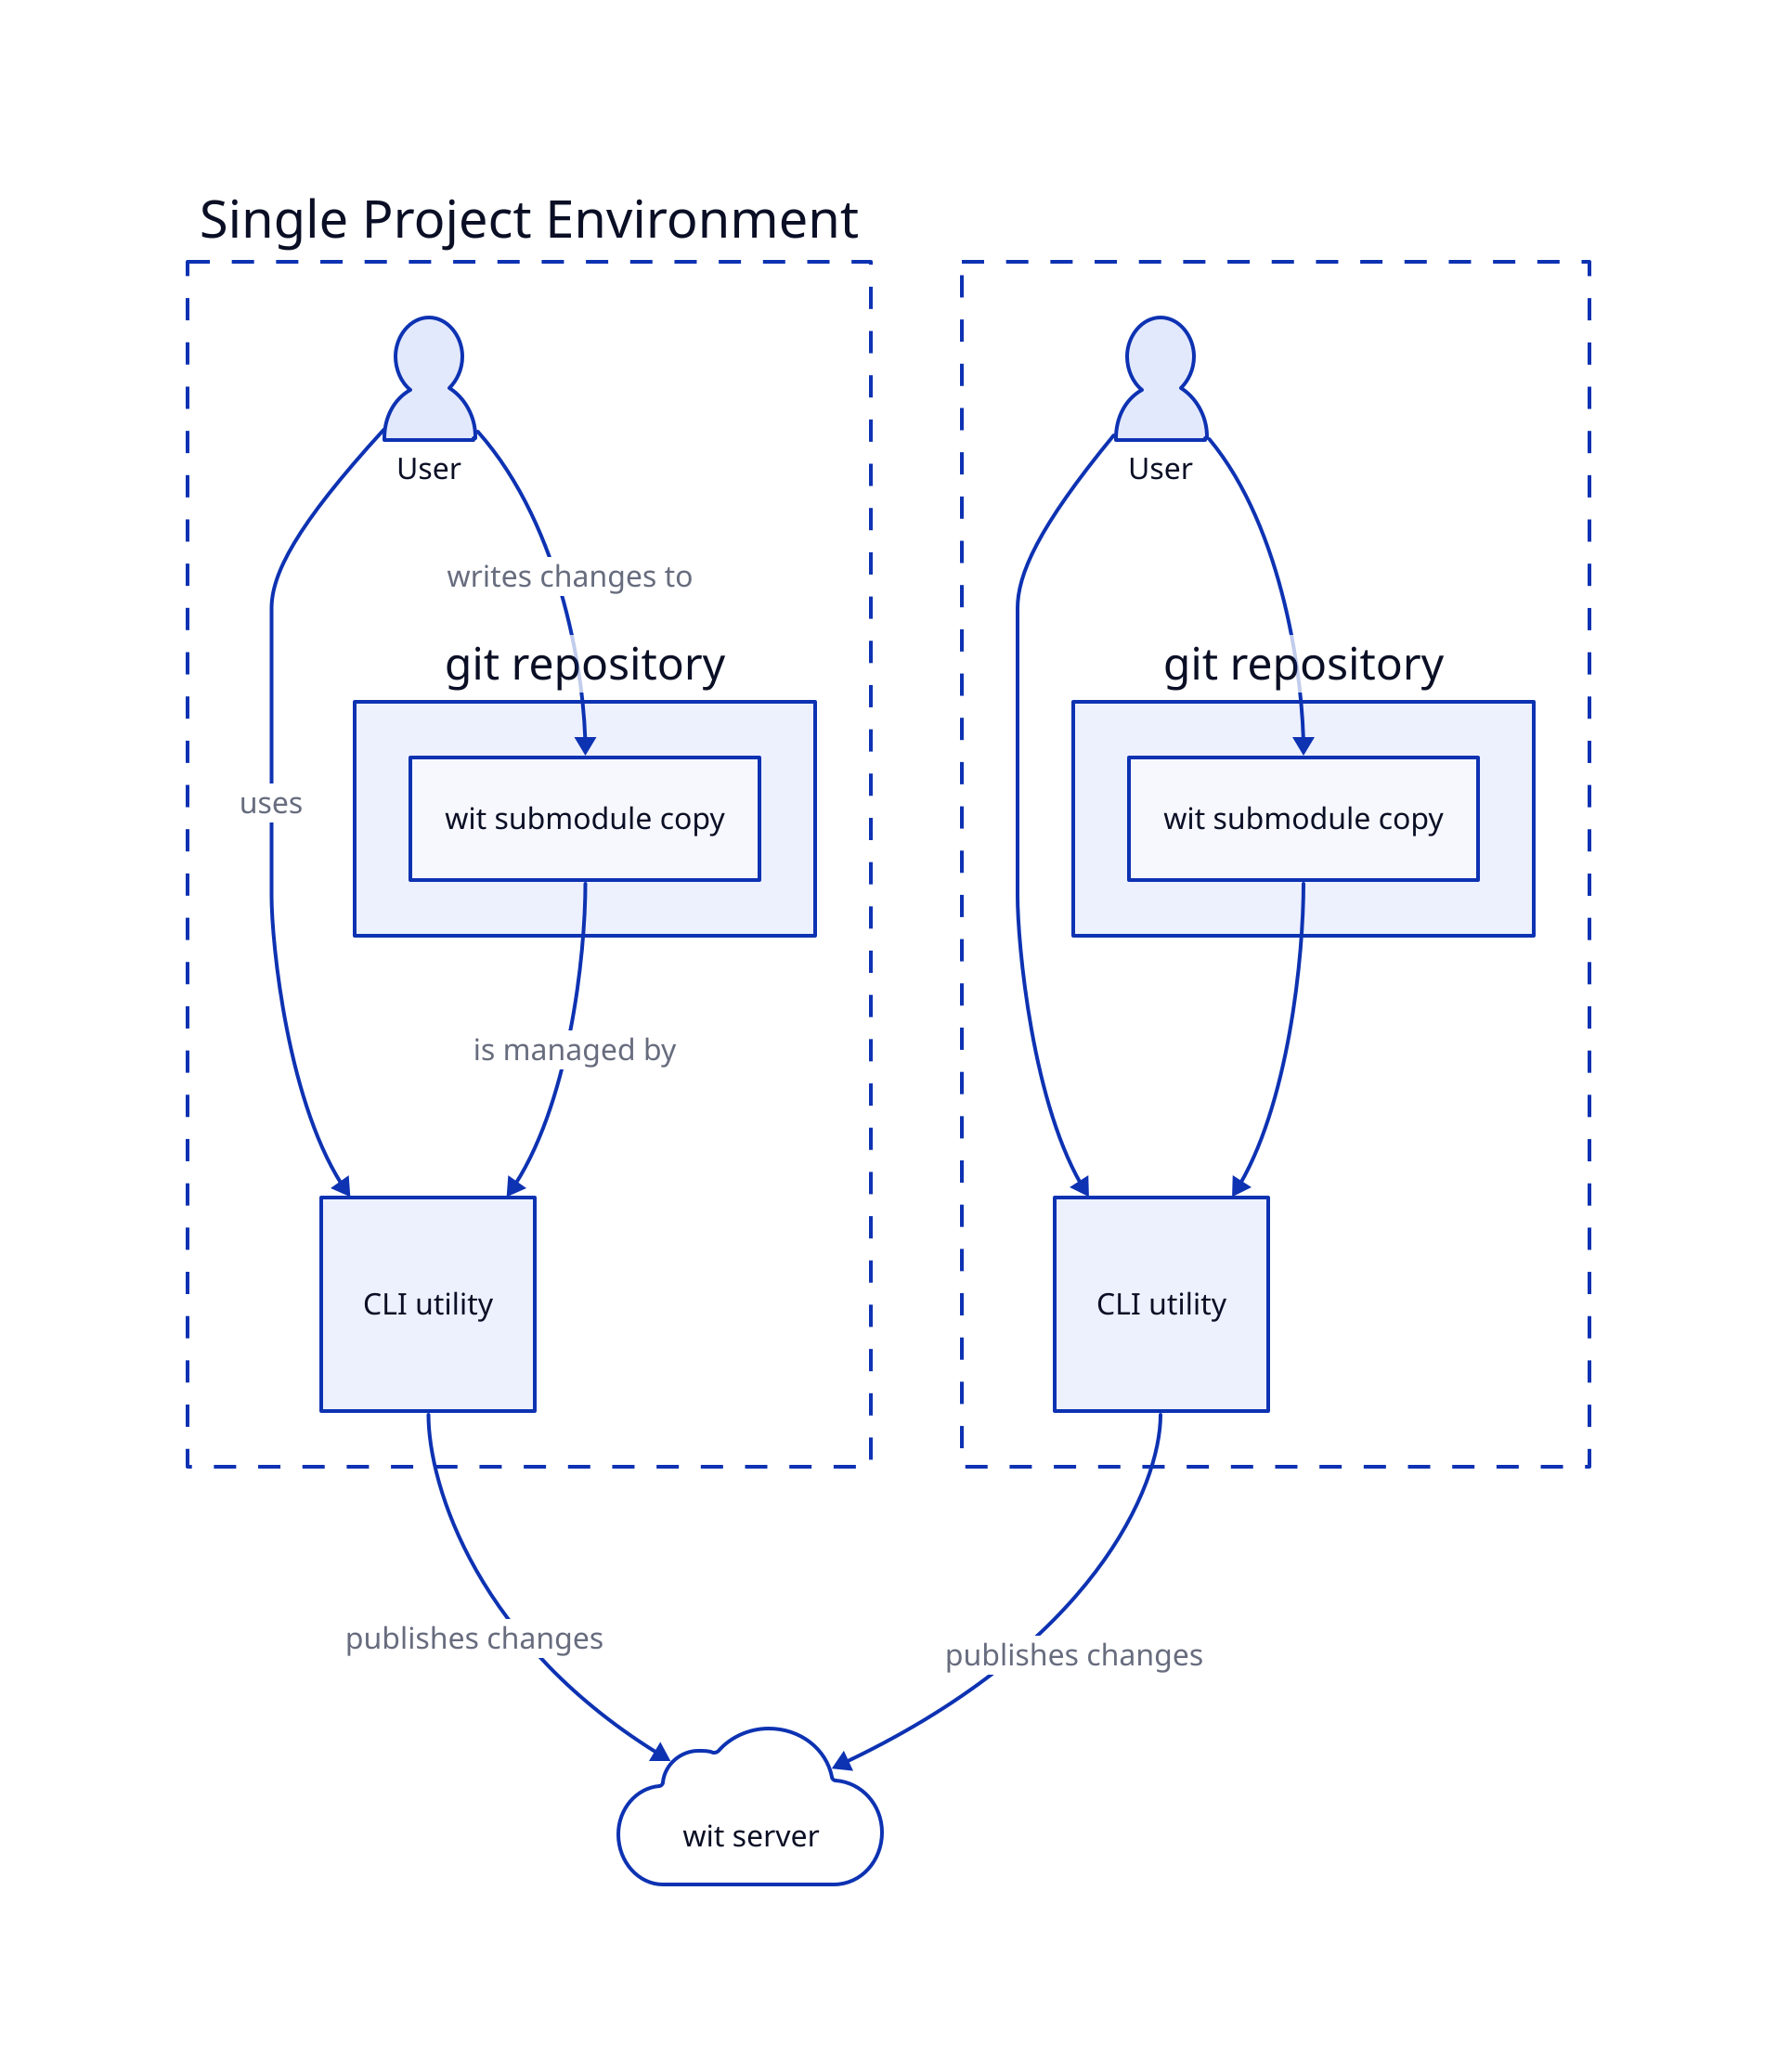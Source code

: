 devenv: Single Project Environment {
    style.fill: "#fff"
    style.stroke-dash: 6

    user: User
    user.shape: person 
            
    repo: git repository
    repo.submodule: wit submodule copy
    
    user --> repo.submodule: writes changes to

    cli: CLI utility
    cli.shape: square

    user --> cli: uses
    repo.submodule --> cli: is managed by    
}

devenv2 {
    label: ""
    
    style.fill: "#fff"
    style.stroke-dash: 6
    
    user: User
    user.shape: person 
            
    repo: git repository
    repo.submodule: wit submodule copy
    
    user --> repo.submodule

    cli: CLI utility
    cli.shape: square

    user --> cli
    repo.submodule --> cli
}

remote1: wit server
remote1.shape: cloud


devenv.cli --> remote1: publishes changes
devenv2.cli -> remote1: publishes changes
